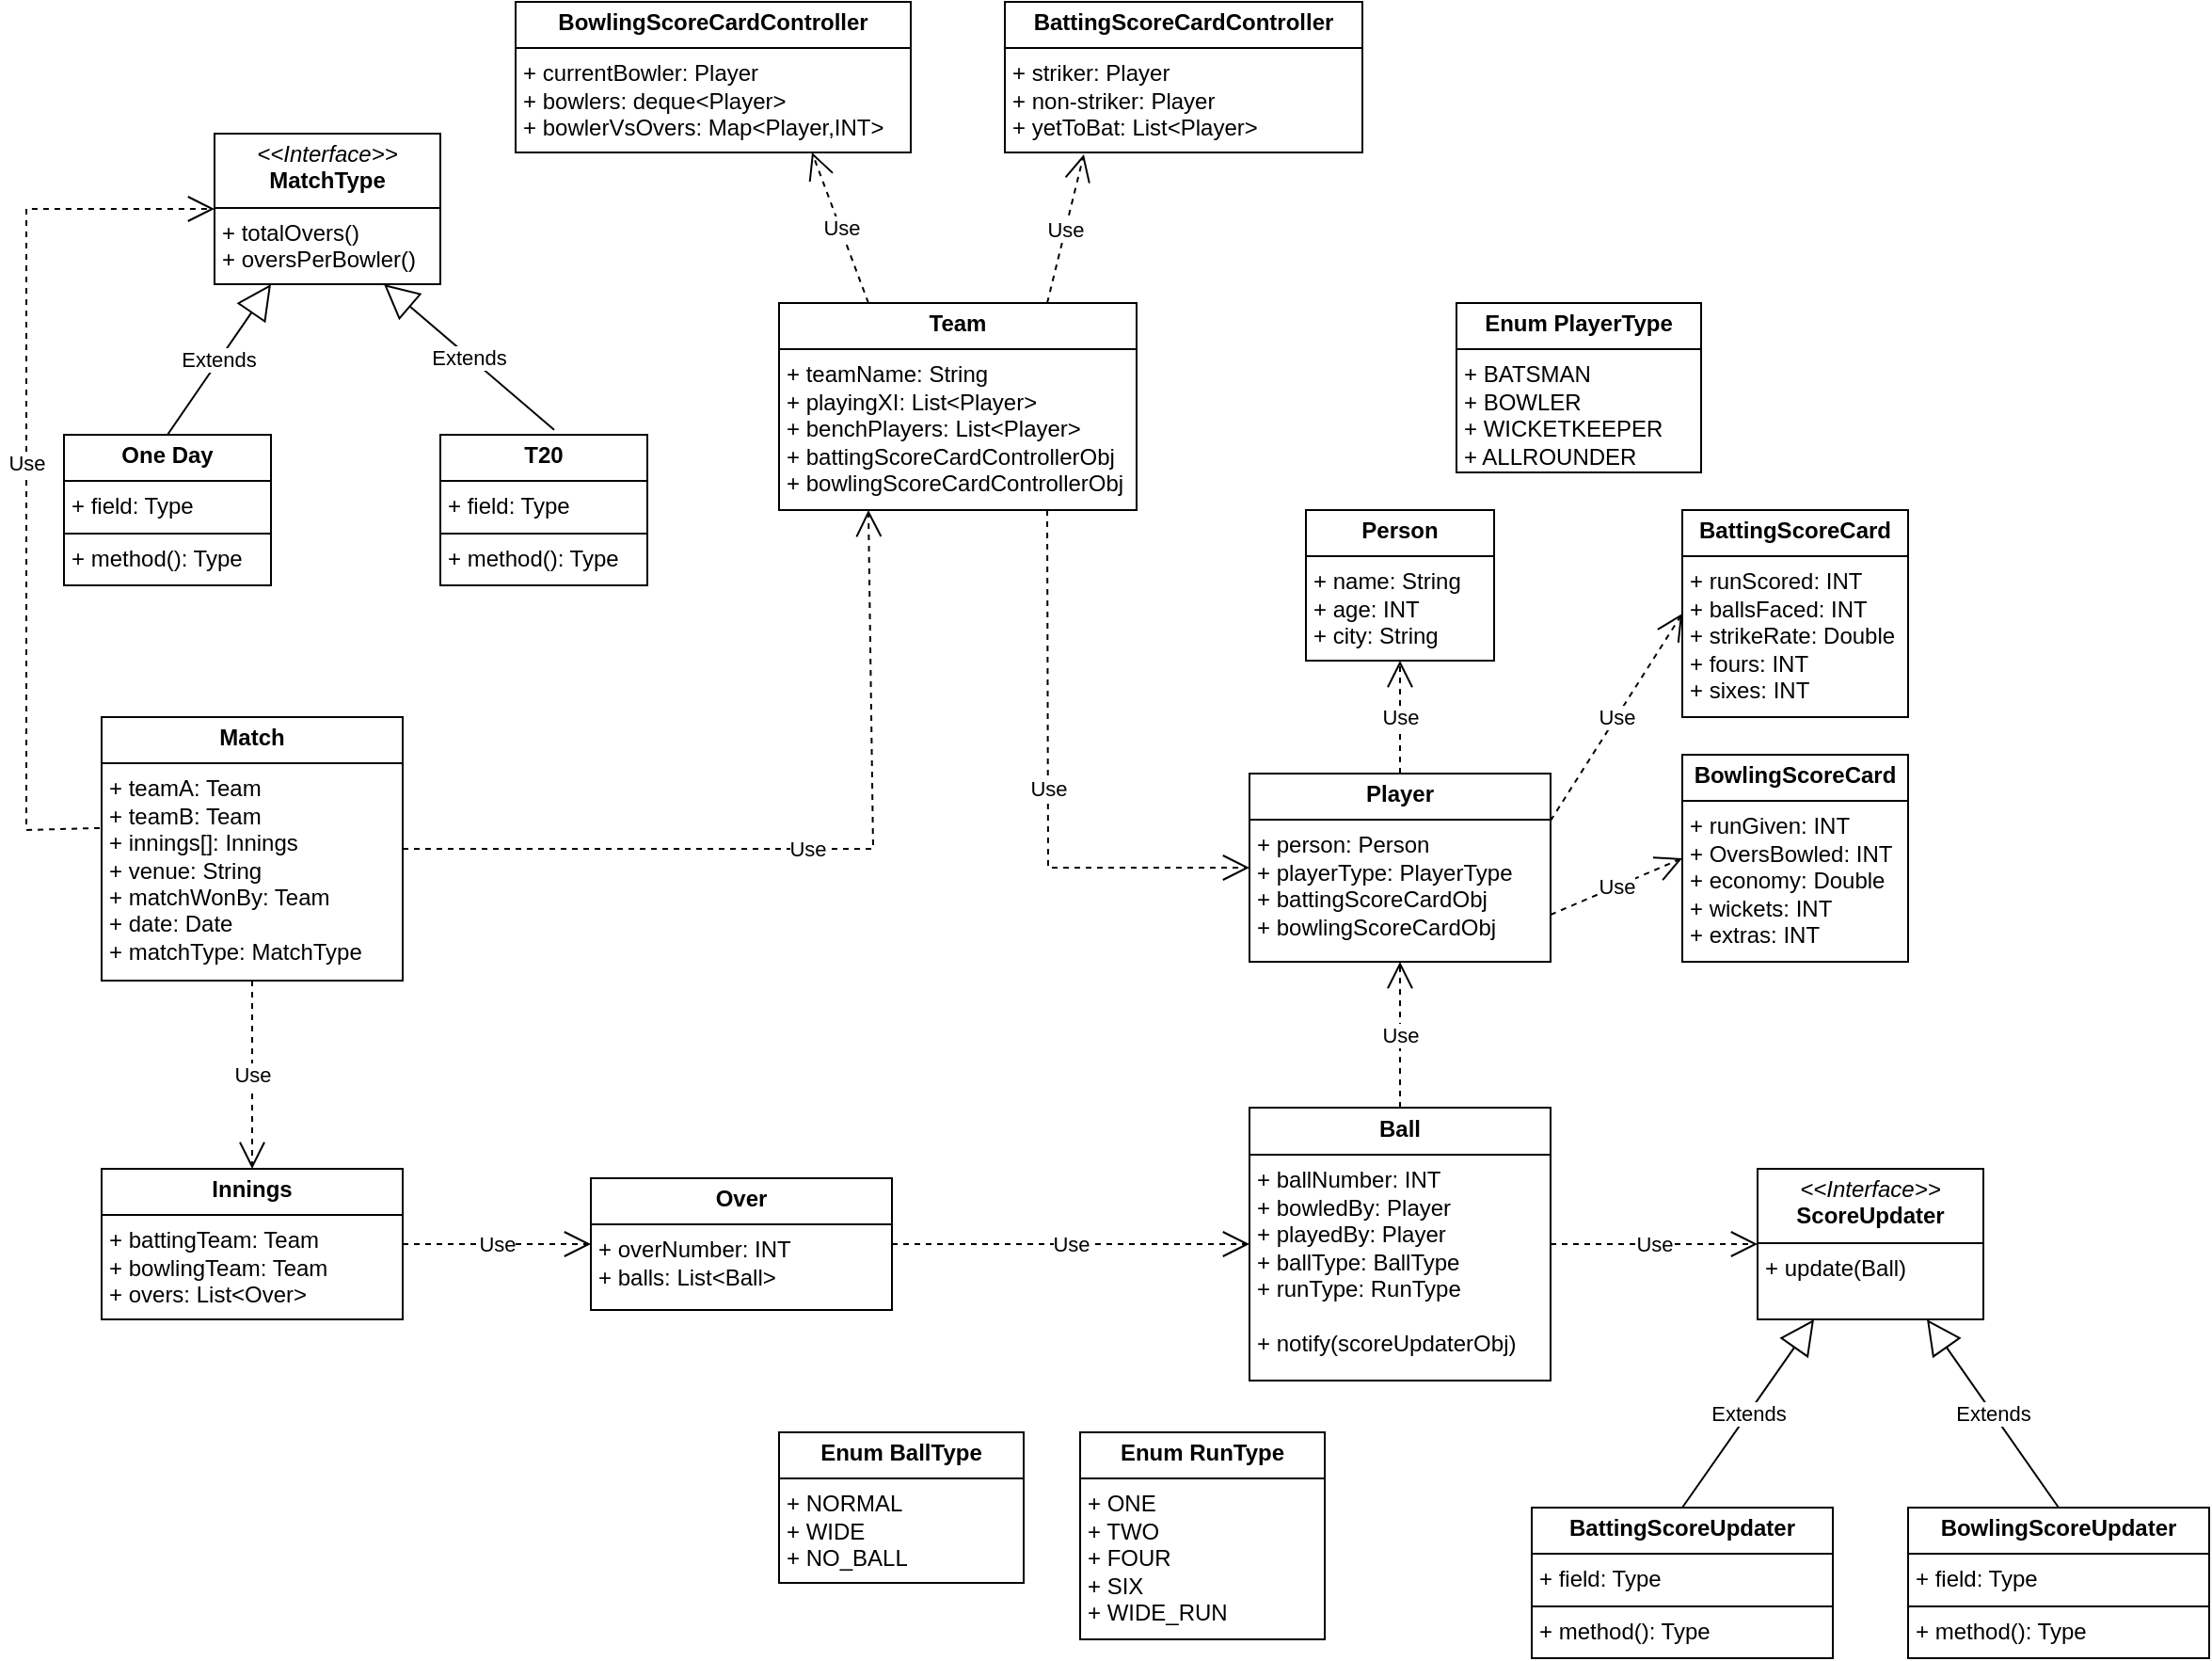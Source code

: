 <mxfile version="28.0.6">
  <diagram name="Page-1" id="tKCWoeu0sjOR-X2dFuLW">
    <mxGraphModel dx="2065" dy="1275" grid="0" gridSize="10" guides="1" tooltips="1" connect="1" arrows="1" fold="1" page="0" pageScale="1" pageWidth="850" pageHeight="1100" math="0" shadow="0">
      <root>
        <mxCell id="0" />
        <mxCell id="1" parent="0" />
        <mxCell id="r6m3KULfpw2oa82F65TS-1" value="&lt;p style=&quot;margin:0px;margin-top:4px;text-align:center;&quot;&gt;&lt;b&gt;Match&lt;/b&gt;&lt;/p&gt;&lt;hr size=&quot;1&quot; style=&quot;border-style:solid;&quot;&gt;&lt;p style=&quot;margin:0px;margin-left:4px;&quot;&gt;+ teamA: Team&lt;/p&gt;&lt;p style=&quot;margin:0px;margin-left:4px;&quot;&gt;+ teamB: Team&lt;/p&gt;&lt;p style=&quot;margin:0px;margin-left:4px;&quot;&gt;+ innings[]: Innings&lt;/p&gt;&lt;p style=&quot;margin:0px;margin-left:4px;&quot;&gt;+ venue: String&lt;/p&gt;&lt;p style=&quot;margin:0px;margin-left:4px;&quot;&gt;+ matchWonBy: Team&lt;/p&gt;&lt;p style=&quot;margin:0px;margin-left:4px;&quot;&gt;+ date: Date&lt;/p&gt;&lt;p style=&quot;margin:0px;margin-left:4px;&quot;&gt;+ matchType: MatchType&lt;/p&gt;&lt;p style=&quot;margin:0px;margin-left:4px;&quot;&gt;&lt;br&gt;&lt;/p&gt;" style="verticalAlign=top;align=left;overflow=fill;html=1;whiteSpace=wrap;" vertex="1" parent="1">
          <mxGeometry x="-240" y="140" width="160" height="140" as="geometry" />
        </mxCell>
        <mxCell id="r6m3KULfpw2oa82F65TS-2" value="&lt;p style=&quot;margin:0px;margin-top:4px;text-align:center;&quot;&gt;&lt;b&gt;Team&lt;/b&gt;&lt;/p&gt;&lt;hr size=&quot;1&quot; style=&quot;border-style:solid;&quot;&gt;&lt;p style=&quot;margin:0px;margin-left:4px;&quot;&gt;+ teamName: String&lt;/p&gt;&lt;p style=&quot;margin:0px;margin-left:4px;&quot;&gt;+ playingXI: List&amp;lt;Player&amp;gt;&lt;/p&gt;&lt;p style=&quot;margin:0px;margin-left:4px;&quot;&gt;+ benchPlayers: List&amp;lt;Player&amp;gt;&lt;/p&gt;&lt;p style=&quot;margin:0px;margin-left:4px;&quot;&gt;+ battingScoreCardControllerObj&lt;/p&gt;&lt;p style=&quot;margin:0px;margin-left:4px;&quot;&gt;+ bowlingScoreCardControllerObj&lt;/p&gt;" style="verticalAlign=top;align=left;overflow=fill;html=1;whiteSpace=wrap;" vertex="1" parent="1">
          <mxGeometry x="120" y="-80" width="190" height="110" as="geometry" />
        </mxCell>
        <mxCell id="r6m3KULfpw2oa82F65TS-9" value="&lt;p style=&quot;margin:0px;margin-top:4px;text-align:center;&quot;&gt;&lt;b&gt;Enum PlayerType&lt;/b&gt;&lt;/p&gt;&lt;hr size=&quot;1&quot; style=&quot;border-style:solid;&quot;&gt;&lt;p style=&quot;margin:0px;margin-left:4px;&quot;&gt;+ BATSMAN&lt;/p&gt;&lt;p style=&quot;margin:0px;margin-left:4px;&quot;&gt;+ BOWLER&lt;/p&gt;&lt;p style=&quot;margin:0px;margin-left:4px;&quot;&gt;+ WICKETKEEPER&lt;/p&gt;&lt;p style=&quot;margin:0px;margin-left:4px;&quot;&gt;+ ALLROUNDER&lt;/p&gt;" style="verticalAlign=top;align=left;overflow=fill;html=1;whiteSpace=wrap;" vertex="1" parent="1">
          <mxGeometry x="480" y="-80" width="130" height="90" as="geometry" />
        </mxCell>
        <mxCell id="r6m3KULfpw2oa82F65TS-10" value="Use" style="endArrow=open;endSize=12;dashed=1;html=1;rounded=0;exitX=1;exitY=0.5;exitDx=0;exitDy=0;entryX=0.25;entryY=1;entryDx=0;entryDy=0;" edge="1" parent="1" source="r6m3KULfpw2oa82F65TS-1" target="r6m3KULfpw2oa82F65TS-2">
          <mxGeometry width="160" relative="1" as="geometry">
            <mxPoint x="-40" y="340" as="sourcePoint" />
            <mxPoint x="120" y="340" as="targetPoint" />
            <Array as="points">
              <mxPoint x="170" y="210" />
            </Array>
          </mxGeometry>
        </mxCell>
        <mxCell id="r6m3KULfpw2oa82F65TS-11" value="Use" style="endArrow=open;endSize=12;dashed=1;html=1;rounded=0;exitX=0.75;exitY=1;exitDx=0;exitDy=0;entryX=0;entryY=0.5;entryDx=0;entryDy=0;" edge="1" parent="1" source="r6m3KULfpw2oa82F65TS-2" target="r6m3KULfpw2oa82F65TS-3">
          <mxGeometry width="160" relative="1" as="geometry">
            <mxPoint x="340" y="250" as="sourcePoint" />
            <mxPoint x="500" y="250" as="targetPoint" />
            <Array as="points">
              <mxPoint x="263" y="220" />
            </Array>
          </mxGeometry>
        </mxCell>
        <mxCell id="r6m3KULfpw2oa82F65TS-17" value="&lt;p style=&quot;margin:0px;margin-top:4px;text-align:center;&quot;&gt;&lt;b&gt;BattingScoreCardController&lt;/b&gt;&lt;/p&gt;&lt;hr size=&quot;1&quot; style=&quot;border-style:solid;&quot;&gt;&lt;p style=&quot;margin:0px;margin-left:4px;&quot;&gt;+ striker: Player&lt;/p&gt;&lt;p style=&quot;margin:0px;margin-left:4px;&quot;&gt;+ non-striker: Player&lt;/p&gt;&lt;p style=&quot;margin:0px;margin-left:4px;&quot;&gt;+ yetToBat: List&amp;lt;Player&amp;gt;&lt;/p&gt;" style="verticalAlign=top;align=left;overflow=fill;html=1;whiteSpace=wrap;" vertex="1" parent="1">
          <mxGeometry x="240" y="-240" width="190" height="80" as="geometry" />
        </mxCell>
        <mxCell id="r6m3KULfpw2oa82F65TS-18" value="&lt;p style=&quot;margin:0px;margin-top:4px;text-align:center;&quot;&gt;&lt;b&gt;BowlingScoreCardController&lt;/b&gt;&lt;/p&gt;&lt;hr size=&quot;1&quot; style=&quot;border-style:solid;&quot;&gt;&lt;p style=&quot;margin:0px;margin-left:4px;&quot;&gt;+ currentBowler: Player&lt;/p&gt;&lt;p style=&quot;margin:0px;margin-left:4px;&quot;&gt;+ bowlers: deque&amp;lt;Player&amp;gt;&lt;/p&gt;&lt;p style=&quot;margin:0px;margin-left:4px;&quot;&gt;+ bowlerVsOvers: Map&amp;lt;Player,INT&amp;gt;&lt;/p&gt;" style="verticalAlign=top;align=left;overflow=fill;html=1;whiteSpace=wrap;" vertex="1" parent="1">
          <mxGeometry x="-20" y="-240" width="210" height="80" as="geometry" />
        </mxCell>
        <mxCell id="r6m3KULfpw2oa82F65TS-19" value="Use" style="endArrow=open;endSize=12;dashed=1;html=1;rounded=0;exitX=0.75;exitY=0;exitDx=0;exitDy=0;entryX=0.221;entryY=1.013;entryDx=0;entryDy=0;entryPerimeter=0;" edge="1" parent="1" source="r6m3KULfpw2oa82F65TS-2" target="r6m3KULfpw2oa82F65TS-17">
          <mxGeometry width="160" relative="1" as="geometry">
            <mxPoint x="90" y="360" as="sourcePoint" />
            <mxPoint x="250" y="360" as="targetPoint" />
          </mxGeometry>
        </mxCell>
        <mxCell id="r6m3KULfpw2oa82F65TS-20" value="Use" style="endArrow=open;endSize=12;dashed=1;html=1;rounded=0;exitX=0.25;exitY=0;exitDx=0;exitDy=0;entryX=0.75;entryY=1;entryDx=0;entryDy=0;" edge="1" parent="1" source="r6m3KULfpw2oa82F65TS-2" target="r6m3KULfpw2oa82F65TS-18">
          <mxGeometry width="160" relative="1" as="geometry">
            <mxPoint x="430" y="500" as="sourcePoint" />
            <mxPoint x="590" y="500" as="targetPoint" />
          </mxGeometry>
        </mxCell>
        <mxCell id="r6m3KULfpw2oa82F65TS-26" value="&lt;p style=&quot;margin:0px;margin-top:4px;text-align:center;&quot;&gt;&lt;b&gt;Innings&lt;/b&gt;&lt;/p&gt;&lt;hr size=&quot;1&quot; style=&quot;border-style:solid;&quot;&gt;&lt;p style=&quot;margin:0px;margin-left:4px;&quot;&gt;+ battingTeam: Team&lt;/p&gt;&lt;p style=&quot;margin:0px;margin-left:4px;&quot;&gt;+ bowlingTeam: Team&lt;/p&gt;&lt;p style=&quot;margin:0px;margin-left:4px;&quot;&gt;+ overs: List&amp;lt;Over&amp;gt;&lt;/p&gt;&lt;p style=&quot;margin:0px;margin-left:4px;&quot;&gt;&lt;br&gt;&lt;/p&gt;" style="verticalAlign=top;align=left;overflow=fill;html=1;whiteSpace=wrap;" vertex="1" parent="1">
          <mxGeometry x="-240" y="380" width="160" height="80" as="geometry" />
        </mxCell>
        <mxCell id="r6m3KULfpw2oa82F65TS-27" value="&lt;p style=&quot;margin:0px;margin-top:4px;text-align:center;&quot;&gt;&lt;b&gt;Over&lt;/b&gt;&lt;/p&gt;&lt;hr size=&quot;1&quot; style=&quot;border-style:solid;&quot;&gt;&lt;p style=&quot;margin:0px;margin-left:4px;&quot;&gt;+ overNumber: INT&lt;/p&gt;&lt;p style=&quot;margin:0px;margin-left:4px;&quot;&gt;+ balls: List&amp;lt;Ball&amp;gt;&lt;/p&gt;&lt;p style=&quot;margin:0px;margin-left:4px;&quot;&gt;&lt;br&gt;&lt;/p&gt;" style="verticalAlign=top;align=left;overflow=fill;html=1;whiteSpace=wrap;" vertex="1" parent="1">
          <mxGeometry x="20" y="385" width="160" height="70" as="geometry" />
        </mxCell>
        <mxCell id="r6m3KULfpw2oa82F65TS-28" value="&lt;p style=&quot;margin:0px;margin-top:4px;text-align:center;&quot;&gt;&lt;b&gt;Ball&lt;/b&gt;&lt;/p&gt;&lt;hr size=&quot;1&quot; style=&quot;border-style:solid;&quot;&gt;&lt;p style=&quot;margin:0px;margin-left:4px;&quot;&gt;+ ballNumber: INT&lt;/p&gt;&lt;p style=&quot;margin:0px;margin-left:4px;&quot;&gt;+ bowledBy: Player&lt;/p&gt;&lt;p style=&quot;margin:0px;margin-left:4px;&quot;&gt;+ playedBy: Player&lt;/p&gt;&lt;p style=&quot;margin:0px;margin-left:4px;&quot;&gt;+ ballType: BallType&lt;/p&gt;&lt;p style=&quot;margin:0px;margin-left:4px;&quot;&gt;+ runType: RunType&lt;/p&gt;&lt;p style=&quot;margin:0px;margin-left:4px;&quot;&gt;&lt;br&gt;&lt;/p&gt;&lt;p style=&quot;margin:0px;margin-left:4px;&quot;&gt;+ notify(scoreUpdaterObj)&lt;/p&gt;" style="verticalAlign=top;align=left;overflow=fill;html=1;whiteSpace=wrap;" vertex="1" parent="1">
          <mxGeometry x="370" y="347.5" width="160" height="145" as="geometry" />
        </mxCell>
        <mxCell id="r6m3KULfpw2oa82F65TS-29" value="&lt;p style=&quot;margin:0px;margin-top:4px;text-align:center;&quot;&gt;&lt;b&gt;Enum BallType&lt;/b&gt;&lt;/p&gt;&lt;hr size=&quot;1&quot; style=&quot;border-style:solid;&quot;&gt;&lt;p style=&quot;margin:0px;margin-left:4px;&quot;&gt;+ NORMAL&lt;/p&gt;&lt;p style=&quot;margin:0px;margin-left:4px;&quot;&gt;+ WIDE&lt;/p&gt;&lt;p style=&quot;margin:0px;margin-left:4px;&quot;&gt;+ NO_BALL&lt;/p&gt;&lt;p style=&quot;margin:0px;margin-left:4px;&quot;&gt;&lt;br&gt;&lt;/p&gt;" style="verticalAlign=top;align=left;overflow=fill;html=1;whiteSpace=wrap;" vertex="1" parent="1">
          <mxGeometry x="120" y="520" width="130" height="80" as="geometry" />
        </mxCell>
        <mxCell id="r6m3KULfpw2oa82F65TS-30" value="&lt;p style=&quot;margin:0px;margin-top:4px;text-align:center;&quot;&gt;&lt;b&gt;Enum RunType&lt;/b&gt;&lt;/p&gt;&lt;hr size=&quot;1&quot; style=&quot;border-style:solid;&quot;&gt;&lt;p style=&quot;margin:0px;margin-left:4px;&quot;&gt;+ ONE&lt;/p&gt;&lt;p style=&quot;margin:0px;margin-left:4px;&quot;&gt;+ TWO&lt;/p&gt;&lt;p style=&quot;margin:0px;margin-left:4px;&quot;&gt;+ FOUR&lt;/p&gt;&lt;p style=&quot;margin:0px;margin-left:4px;&quot;&gt;+ SIX&lt;/p&gt;&lt;p style=&quot;margin:0px;margin-left:4px;&quot;&gt;+ WIDE_RUN&lt;/p&gt;" style="verticalAlign=top;align=left;overflow=fill;html=1;whiteSpace=wrap;" vertex="1" parent="1">
          <mxGeometry x="280" y="520" width="130" height="110" as="geometry" />
        </mxCell>
        <mxCell id="r6m3KULfpw2oa82F65TS-31" value="Use" style="endArrow=open;endSize=12;dashed=1;html=1;rounded=0;exitX=1;exitY=0.5;exitDx=0;exitDy=0;entryX=0;entryY=0.5;entryDx=0;entryDy=0;" edge="1" parent="1" source="r6m3KULfpw2oa82F65TS-26" target="r6m3KULfpw2oa82F65TS-27">
          <mxGeometry width="160" relative="1" as="geometry">
            <mxPoint x="340" y="720" as="sourcePoint" />
            <mxPoint x="500" y="720" as="targetPoint" />
          </mxGeometry>
        </mxCell>
        <mxCell id="r6m3KULfpw2oa82F65TS-32" value="Use" style="endArrow=open;endSize=12;dashed=1;html=1;rounded=0;exitX=1;exitY=0.5;exitDx=0;exitDy=0;entryX=0;entryY=0.5;entryDx=0;entryDy=0;" edge="1" parent="1" source="r6m3KULfpw2oa82F65TS-27" target="r6m3KULfpw2oa82F65TS-28">
          <mxGeometry width="160" relative="1" as="geometry">
            <mxPoint x="540" y="770" as="sourcePoint" />
            <mxPoint x="700" y="770" as="targetPoint" />
          </mxGeometry>
        </mxCell>
        <mxCell id="r6m3KULfpw2oa82F65TS-33" value="Use" style="endArrow=open;endSize=12;dashed=1;html=1;rounded=0;exitX=0.5;exitY=1;exitDx=0;exitDy=0;entryX=0.5;entryY=0;entryDx=0;entryDy=0;" edge="1" parent="1" source="r6m3KULfpw2oa82F65TS-1" target="r6m3KULfpw2oa82F65TS-26">
          <mxGeometry width="160" relative="1" as="geometry">
            <mxPoint x="-220" y="430" as="sourcePoint" />
            <mxPoint x="-60" y="430" as="targetPoint" />
          </mxGeometry>
        </mxCell>
        <mxCell id="r6m3KULfpw2oa82F65TS-34" value="Use" style="endArrow=open;endSize=12;dashed=1;html=1;rounded=0;exitX=-0.006;exitY=0.421;exitDx=0;exitDy=0;entryX=0;entryY=0.5;entryDx=0;entryDy=0;exitPerimeter=0;" edge="1" parent="1" source="r6m3KULfpw2oa82F65TS-1" target="r6m3KULfpw2oa82F65TS-21">
          <mxGeometry width="160" relative="1" as="geometry">
            <mxPoint x="-310" y="400" as="sourcePoint" />
            <mxPoint x="-150" y="400" as="targetPoint" />
            <Array as="points">
              <mxPoint x="-280" y="200" />
              <mxPoint x="-280" y="-130" />
            </Array>
          </mxGeometry>
        </mxCell>
        <mxCell id="r6m3KULfpw2oa82F65TS-35" value="" style="group" vertex="1" connectable="0" parent="1">
          <mxGeometry x="-260" y="-170" width="360" height="250" as="geometry" />
        </mxCell>
        <mxCell id="r6m3KULfpw2oa82F65TS-21" value="&lt;p style=&quot;margin:0px;margin-top:4px;text-align:center;&quot;&gt;&lt;i&gt;&amp;lt;&amp;lt;Interface&amp;gt;&amp;gt;&lt;/i&gt;&lt;br&gt;&lt;b&gt;MatchType&lt;/b&gt;&lt;/p&gt;&lt;hr size=&quot;1&quot; style=&quot;border-style:solid;&quot;&gt;&lt;p style=&quot;margin:0px;margin-left:4px;&quot;&gt;&lt;span style=&quot;background-color: transparent; color: light-dark(rgb(0, 0, 0), rgb(255, 255, 255));&quot;&gt;+ totalOvers()&lt;/span&gt;&lt;/p&gt;&lt;p style=&quot;margin:0px;margin-left:4px;&quot;&gt;+ oversPerBowler()&lt;/p&gt;" style="verticalAlign=top;align=left;overflow=fill;html=1;whiteSpace=wrap;" vertex="1" parent="r6m3KULfpw2oa82F65TS-35">
          <mxGeometry x="80" width="120" height="80" as="geometry" />
        </mxCell>
        <mxCell id="r6m3KULfpw2oa82F65TS-22" value="&lt;p style=&quot;margin:0px;margin-top:4px;text-align:center;&quot;&gt;&lt;b&gt;One Day&lt;/b&gt;&lt;/p&gt;&lt;hr size=&quot;1&quot; style=&quot;border-style:solid;&quot;&gt;&lt;p style=&quot;margin:0px;margin-left:4px;&quot;&gt;+ field: Type&lt;/p&gt;&lt;hr size=&quot;1&quot; style=&quot;border-style:solid;&quot;&gt;&lt;p style=&quot;margin:0px;margin-left:4px;&quot;&gt;+ method(): Type&lt;/p&gt;" style="verticalAlign=top;align=left;overflow=fill;html=1;whiteSpace=wrap;" vertex="1" parent="r6m3KULfpw2oa82F65TS-35">
          <mxGeometry y="160" width="110" height="80" as="geometry" />
        </mxCell>
        <mxCell id="r6m3KULfpw2oa82F65TS-23" value="&lt;p style=&quot;margin:0px;margin-top:4px;text-align:center;&quot;&gt;&lt;b&gt;T20&lt;/b&gt;&lt;/p&gt;&lt;hr size=&quot;1&quot; style=&quot;border-style:solid;&quot;&gt;&lt;p style=&quot;margin:0px;margin-left:4px;&quot;&gt;+ field: Type&lt;/p&gt;&lt;hr size=&quot;1&quot; style=&quot;border-style:solid;&quot;&gt;&lt;p style=&quot;margin:0px;margin-left:4px;&quot;&gt;+ method(): Type&lt;/p&gt;" style="verticalAlign=top;align=left;overflow=fill;html=1;whiteSpace=wrap;" vertex="1" parent="r6m3KULfpw2oa82F65TS-35">
          <mxGeometry x="200" y="160" width="110" height="80" as="geometry" />
        </mxCell>
        <mxCell id="r6m3KULfpw2oa82F65TS-24" value="Extends" style="endArrow=block;endSize=16;endFill=0;html=1;rounded=0;exitX=0.5;exitY=0;exitDx=0;exitDy=0;entryX=0.25;entryY=1;entryDx=0;entryDy=0;" edge="1" parent="r6m3KULfpw2oa82F65TS-35" source="r6m3KULfpw2oa82F65TS-22" target="r6m3KULfpw2oa82F65TS-21">
          <mxGeometry width="160" relative="1" as="geometry">
            <mxPoint x="470" y="210" as="sourcePoint" />
            <mxPoint x="630" y="210" as="targetPoint" />
          </mxGeometry>
        </mxCell>
        <mxCell id="r6m3KULfpw2oa82F65TS-25" value="Extends" style="endArrow=block;endSize=16;endFill=0;html=1;rounded=0;exitX=0.55;exitY=-0.033;exitDx=0;exitDy=0;exitPerimeter=0;entryX=0.75;entryY=1;entryDx=0;entryDy=0;" edge="1" parent="r6m3KULfpw2oa82F65TS-35" source="r6m3KULfpw2oa82F65TS-23" target="r6m3KULfpw2oa82F65TS-21">
          <mxGeometry width="160" relative="1" as="geometry">
            <mxPoint x="420" y="160" as="sourcePoint" />
            <mxPoint x="580" y="160" as="targetPoint" />
          </mxGeometry>
        </mxCell>
        <mxCell id="r6m3KULfpw2oa82F65TS-43" value="Use" style="endArrow=open;endSize=12;dashed=1;html=1;rounded=0;exitX=1;exitY=0.5;exitDx=0;exitDy=0;entryX=0;entryY=0.5;entryDx=0;entryDy=0;" edge="1" parent="1" source="r6m3KULfpw2oa82F65TS-28" target="r6m3KULfpw2oa82F65TS-37">
          <mxGeometry width="160" relative="1" as="geometry">
            <mxPoint x="680" y="820" as="sourcePoint" />
            <mxPoint x="840" y="820" as="targetPoint" />
          </mxGeometry>
        </mxCell>
        <mxCell id="r6m3KULfpw2oa82F65TS-44" value="" style="group" vertex="1" connectable="0" parent="1">
          <mxGeometry x="520" y="380" width="360" height="260" as="geometry" />
        </mxCell>
        <mxCell id="r6m3KULfpw2oa82F65TS-37" value="&lt;p style=&quot;margin:0px;margin-top:4px;text-align:center;&quot;&gt;&lt;i&gt;&amp;lt;&amp;lt;Interface&amp;gt;&amp;gt;&lt;/i&gt;&lt;br&gt;&lt;b&gt;ScoreUpdater&lt;/b&gt;&lt;/p&gt;&lt;hr size=&quot;1&quot; style=&quot;border-style:solid;&quot;&gt;&lt;p style=&quot;margin:0px;margin-left:4px;&quot;&gt;+ update(Ball)&lt;br&gt;&lt;br&gt;&lt;/p&gt;" style="verticalAlign=top;align=left;overflow=fill;html=1;whiteSpace=wrap;" vertex="1" parent="r6m3KULfpw2oa82F65TS-44">
          <mxGeometry x="120" width="120" height="80" as="geometry" />
        </mxCell>
        <mxCell id="r6m3KULfpw2oa82F65TS-38" value="&lt;p style=&quot;margin:0px;margin-top:4px;text-align:center;&quot;&gt;&lt;b&gt;BattingScoreUpdater&lt;/b&gt;&lt;/p&gt;&lt;hr size=&quot;1&quot; style=&quot;border-style:solid;&quot;&gt;&lt;p style=&quot;margin:0px;margin-left:4px;&quot;&gt;+ field: Type&lt;/p&gt;&lt;hr size=&quot;1&quot; style=&quot;border-style:solid;&quot;&gt;&lt;p style=&quot;margin:0px;margin-left:4px;&quot;&gt;+ method(): Type&lt;/p&gt;" style="verticalAlign=top;align=left;overflow=fill;html=1;whiteSpace=wrap;" vertex="1" parent="r6m3KULfpw2oa82F65TS-44">
          <mxGeometry y="180" width="160" height="80" as="geometry" />
        </mxCell>
        <mxCell id="r6m3KULfpw2oa82F65TS-39" value="&lt;p style=&quot;margin:0px;margin-top:4px;text-align:center;&quot;&gt;&lt;b&gt;BowlingScoreUpdater&lt;/b&gt;&lt;/p&gt;&lt;hr size=&quot;1&quot; style=&quot;border-style:solid;&quot;&gt;&lt;p style=&quot;margin:0px;margin-left:4px;&quot;&gt;+ field: Type&lt;/p&gt;&lt;hr size=&quot;1&quot; style=&quot;border-style:solid;&quot;&gt;&lt;p style=&quot;margin:0px;margin-left:4px;&quot;&gt;+ method(): Type&lt;/p&gt;" style="verticalAlign=top;align=left;overflow=fill;html=1;whiteSpace=wrap;" vertex="1" parent="r6m3KULfpw2oa82F65TS-44">
          <mxGeometry x="200" y="180" width="160" height="80" as="geometry" />
        </mxCell>
        <mxCell id="r6m3KULfpw2oa82F65TS-41" value="Extends" style="endArrow=block;endSize=16;endFill=0;html=1;rounded=0;exitX=0.5;exitY=0;exitDx=0;exitDy=0;entryX=0.25;entryY=1;entryDx=0;entryDy=0;" edge="1" parent="r6m3KULfpw2oa82F65TS-44" source="r6m3KULfpw2oa82F65TS-38" target="r6m3KULfpw2oa82F65TS-37">
          <mxGeometry width="160" relative="1" as="geometry">
            <mxPoint x="120" y="330" as="sourcePoint" />
            <mxPoint x="280" y="340" as="targetPoint" />
          </mxGeometry>
        </mxCell>
        <mxCell id="r6m3KULfpw2oa82F65TS-42" value="Extends" style="endArrow=block;endSize=16;endFill=0;html=1;rounded=0;entryX=0.75;entryY=1;entryDx=0;entryDy=0;exitX=0.5;exitY=0;exitDx=0;exitDy=0;" edge="1" parent="r6m3KULfpw2oa82F65TS-44" source="r6m3KULfpw2oa82F65TS-39" target="r6m3KULfpw2oa82F65TS-37">
          <mxGeometry width="160" relative="1" as="geometry">
            <mxPoint x="430" y="330" as="sourcePoint" />
            <mxPoint x="590" y="330" as="targetPoint" />
          </mxGeometry>
        </mxCell>
        <mxCell id="r6m3KULfpw2oa82F65TS-46" value="" style="group" vertex="1" connectable="0" parent="1">
          <mxGeometry x="370" y="30" width="350" height="240" as="geometry" />
        </mxCell>
        <mxCell id="r6m3KULfpw2oa82F65TS-3" value="&lt;p style=&quot;margin:0px;margin-top:4px;text-align:center;&quot;&gt;&lt;b&gt;Player&lt;/b&gt;&lt;/p&gt;&lt;hr size=&quot;1&quot; style=&quot;border-style:solid;&quot;&gt;&lt;p style=&quot;margin:0px;margin-left:4px;&quot;&gt;+ person: Person&lt;/p&gt;&lt;p style=&quot;margin:0px;margin-left:4px;&quot;&gt;+ playerType: PlayerType&lt;/p&gt;&lt;p style=&quot;margin:0px;margin-left:4px;&quot;&gt;+ battingScoreCardObj&lt;/p&gt;&lt;p style=&quot;margin:0px;margin-left:4px;&quot;&gt;+ bowlingScoreCardObj&lt;/p&gt;&lt;p style=&quot;margin:0px;margin-left:4px;&quot;&gt;&lt;br&gt;&lt;/p&gt;" style="verticalAlign=top;align=left;overflow=fill;html=1;whiteSpace=wrap;" vertex="1" parent="r6m3KULfpw2oa82F65TS-46">
          <mxGeometry y="140" width="160" height="100" as="geometry" />
        </mxCell>
        <mxCell id="r6m3KULfpw2oa82F65TS-4" value="&lt;p style=&quot;margin:0px;margin-top:4px;text-align:center;&quot;&gt;&lt;b&gt;Person&lt;/b&gt;&lt;/p&gt;&lt;hr size=&quot;1&quot; style=&quot;border-style:solid;&quot;&gt;&lt;p style=&quot;margin:0px;margin-left:4px;&quot;&gt;+ name: String&lt;/p&gt;&lt;p style=&quot;margin:0px;margin-left:4px;&quot;&gt;+ age: INT&lt;/p&gt;&lt;p style=&quot;margin:0px;margin-left:4px;&quot;&gt;+ city: String&lt;/p&gt;&lt;p style=&quot;margin:0px;margin-left:4px;&quot;&gt;&lt;br&gt;&lt;/p&gt;" style="verticalAlign=top;align=left;overflow=fill;html=1;whiteSpace=wrap;" vertex="1" parent="r6m3KULfpw2oa82F65TS-46">
          <mxGeometry x="30" width="100" height="80" as="geometry" />
        </mxCell>
        <mxCell id="r6m3KULfpw2oa82F65TS-12" value="Use" style="endArrow=open;endSize=12;dashed=1;html=1;rounded=0;exitX=0.5;exitY=0;exitDx=0;exitDy=0;entryX=0.5;entryY=1;entryDx=0;entryDy=0;" edge="1" parent="r6m3KULfpw2oa82F65TS-46" source="r6m3KULfpw2oa82F65TS-3" target="r6m3KULfpw2oa82F65TS-4">
          <mxGeometry width="160" relative="1" as="geometry">
            <mxPoint x="310" y="480" as="sourcePoint" />
            <mxPoint x="470" y="480" as="targetPoint" />
          </mxGeometry>
        </mxCell>
        <mxCell id="r6m3KULfpw2oa82F65TS-13" value="&lt;p style=&quot;margin:0px;margin-top:4px;text-align:center;&quot;&gt;&lt;b&gt;BattingScoreCard&lt;/b&gt;&lt;/p&gt;&lt;hr size=&quot;1&quot; style=&quot;border-style:solid;&quot;&gt;&lt;p style=&quot;margin:0px;margin-left:4px;&quot;&gt;+ runScored: INT&lt;/p&gt;&lt;p style=&quot;margin:0px;margin-left:4px;&quot;&gt;+ ballsFaced: INT&lt;/p&gt;&lt;p style=&quot;margin:0px;margin-left:4px;&quot;&gt;+ strikeRate: Double&lt;/p&gt;&lt;p style=&quot;margin:0px;margin-left:4px;&quot;&gt;+ fours: INT&lt;/p&gt;&lt;p style=&quot;margin:0px;margin-left:4px;&quot;&gt;+ sixes: INT&lt;/p&gt;&lt;p style=&quot;margin:0px;margin-left:4px;&quot;&gt;&lt;br&gt;&lt;/p&gt;" style="verticalAlign=top;align=left;overflow=fill;html=1;whiteSpace=wrap;" vertex="1" parent="r6m3KULfpw2oa82F65TS-46">
          <mxGeometry x="230" width="120" height="110" as="geometry" />
        </mxCell>
        <mxCell id="r6m3KULfpw2oa82F65TS-14" value="&lt;p style=&quot;margin:0px;margin-top:4px;text-align:center;&quot;&gt;&lt;b&gt;BowlingScoreCard&lt;/b&gt;&lt;/p&gt;&lt;hr size=&quot;1&quot; style=&quot;border-style:solid;&quot;&gt;&lt;p style=&quot;margin:0px;margin-left:4px;&quot;&gt;+ runGiven: INT&lt;/p&gt;&lt;p style=&quot;margin:0px;margin-left:4px;&quot;&gt;+ OversBowled: INT&lt;/p&gt;&lt;p style=&quot;margin:0px;margin-left:4px;&quot;&gt;+ economy: Double&lt;/p&gt;&lt;p style=&quot;margin:0px;margin-left:4px;&quot;&gt;+ wickets: INT&lt;/p&gt;&lt;p style=&quot;margin:0px;margin-left:4px;&quot;&gt;+ extras: INT&lt;/p&gt;&lt;p style=&quot;margin:0px;margin-left:4px;&quot;&gt;&lt;br&gt;&lt;/p&gt;" style="verticalAlign=top;align=left;overflow=fill;html=1;whiteSpace=wrap;" vertex="1" parent="r6m3KULfpw2oa82F65TS-46">
          <mxGeometry x="230" y="130" width="120" height="110" as="geometry" />
        </mxCell>
        <mxCell id="r6m3KULfpw2oa82F65TS-15" value="Use" style="endArrow=open;endSize=12;dashed=1;html=1;rounded=0;exitX=1;exitY=0.75;exitDx=0;exitDy=0;entryX=0;entryY=0.5;entryDx=0;entryDy=0;" edge="1" parent="r6m3KULfpw2oa82F65TS-46" source="r6m3KULfpw2oa82F65TS-3" target="r6m3KULfpw2oa82F65TS-14">
          <mxGeometry width="160" relative="1" as="geometry">
            <mxPoint x="340" y="710" as="sourcePoint" />
            <mxPoint x="500" y="710" as="targetPoint" />
          </mxGeometry>
        </mxCell>
        <mxCell id="r6m3KULfpw2oa82F65TS-16" value="Use" style="endArrow=open;endSize=12;dashed=1;html=1;rounded=0;exitX=1;exitY=0.25;exitDx=0;exitDy=0;entryX=0;entryY=0.5;entryDx=0;entryDy=0;" edge="1" parent="r6m3KULfpw2oa82F65TS-46" source="r6m3KULfpw2oa82F65TS-3" target="r6m3KULfpw2oa82F65TS-13">
          <mxGeometry width="160" relative="1" as="geometry">
            <mxPoint x="400" y="450" as="sourcePoint" />
            <mxPoint x="560" y="450" as="targetPoint" />
          </mxGeometry>
        </mxCell>
        <mxCell id="r6m3KULfpw2oa82F65TS-47" value="Use" style="endArrow=open;endSize=12;dashed=1;html=1;rounded=0;exitX=0.5;exitY=0;exitDx=0;exitDy=0;entryX=0.5;entryY=1;entryDx=0;entryDy=0;" edge="1" parent="1" source="r6m3KULfpw2oa82F65TS-28" target="r6m3KULfpw2oa82F65TS-3">
          <mxGeometry width="160" relative="1" as="geometry">
            <mxPoint x="440" y="310" as="sourcePoint" />
            <mxPoint x="600" y="310" as="targetPoint" />
          </mxGeometry>
        </mxCell>
      </root>
    </mxGraphModel>
  </diagram>
</mxfile>
